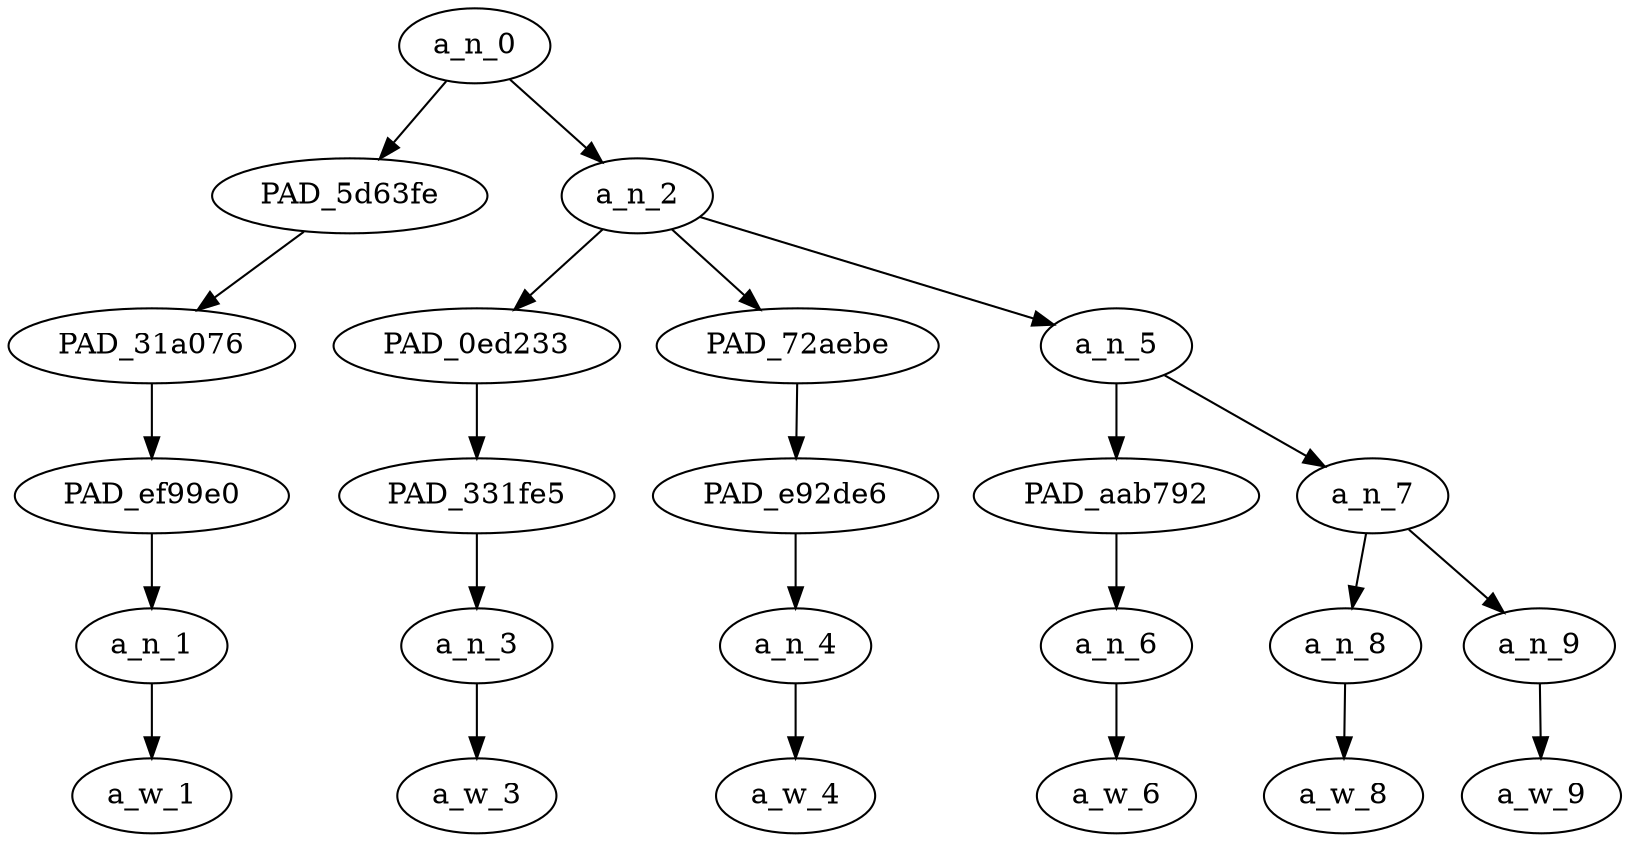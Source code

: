strict digraph "" {
	a_n_0	[div_dir=1,
		index=0,
		level=5,
		pos="1.125,5!",
		text_span="[0, 1, 2, 3, 4, 5]",
		value=1.00000002];
	PAD_5d63fe	[div_dir=1,
		index=0,
		level=4,
		pos="0.0,4!",
		text_span="[0]",
		value=0.05862543];
	a_n_0 -> PAD_5d63fe;
	a_n_2	[div_dir=1,
		index=1,
		level=4,
		pos="2.25,4!",
		text_span="[1, 2, 3, 4, 5]",
		value=0.93929719];
	a_n_0 -> a_n_2;
	PAD_31a076	[div_dir=1,
		index=0,
		level=3,
		pos="0.0,3!",
		text_span="[0]",
		value=0.05862543];
	PAD_5d63fe -> PAD_31a076;
	PAD_ef99e0	[div_dir=1,
		index=0,
		level=2,
		pos="0.0,2!",
		text_span="[0]",
		value=0.05862543];
	PAD_31a076 -> PAD_ef99e0;
	a_n_1	[div_dir=1,
		index=0,
		level=1,
		pos="0.0,1!",
		text_span="[0]",
		value=0.05862543];
	PAD_ef99e0 -> a_n_1;
	a_w_1	[div_dir=0,
		index=0,
		level=0,
		pos="0,0!",
		text_span="[0]",
		value=i];
	a_n_1 -> a_w_1;
	PAD_0ed233	[div_dir=1,
		index=1,
		level=3,
		pos="1.0,3!",
		text_span="[1]",
		value=0.04572919];
	a_n_2 -> PAD_0ed233;
	PAD_72aebe	[div_dir=-1,
		index=2,
		level=3,
		pos="2.0,3!",
		text_span="[2]",
		value=0.04987405];
	a_n_2 -> PAD_72aebe;
	a_n_5	[div_dir=1,
		index=3,
		level=3,
		pos="3.75,3!",
		text_span="[3, 4, 5]",
		value=0.84169380];
	a_n_2 -> a_n_5;
	PAD_331fe5	[div_dir=1,
		index=1,
		level=2,
		pos="1.0,2!",
		text_span="[1]",
		value=0.04572919];
	PAD_0ed233 -> PAD_331fe5;
	a_n_3	[div_dir=1,
		index=1,
		level=1,
		pos="1.0,1!",
		text_span="[1]",
		value=0.04572919];
	PAD_331fe5 -> a_n_3;
	a_w_3	[div_dir=0,
		index=1,
		level=0,
		pos="1,0!",
		text_span="[1]",
		value=do];
	a_n_3 -> a_w_3;
	PAD_e92de6	[div_dir=-1,
		index=2,
		level=2,
		pos="2.0,2!",
		text_span="[2]",
		value=0.04987405];
	PAD_72aebe -> PAD_e92de6;
	a_n_4	[div_dir=-1,
		index=2,
		level=1,
		pos="2.0,1!",
		text_span="[2]",
		value=0.04987405];
	PAD_e92de6 -> a_n_4;
	a_w_4	[div_dir=0,
		index=2,
		level=0,
		pos="2,0!",
		text_span="[2]",
		value=not];
	a_n_4 -> a_w_4;
	PAD_aab792	[div_dir=1,
		index=3,
		level=2,
		pos="3.0,2!",
		text_span="[3]",
		value=0.09406563];
	a_n_5 -> PAD_aab792;
	a_n_7	[div_dir=1,
		index=4,
		level=2,
		pos="4.5,2!",
		text_span="[4, 5]",
		value=0.74543967];
	a_n_5 -> a_n_7;
	a_n_6	[div_dir=1,
		index=3,
		level=1,
		pos="3.0,1!",
		text_span="[3]",
		value=0.09406563];
	PAD_aab792 -> a_n_6;
	a_w_6	[div_dir=0,
		index=3,
		level=0,
		pos="3,0!",
		text_span="[3]",
		value=listen];
	a_n_6 -> a_w_6;
	a_n_8	[div_dir=1,
		index=4,
		level=1,
		pos="4.0,1!",
		text_span="[4]",
		value=0.05272655];
	a_n_7 -> a_n_8;
	a_n_9	[div_dir=1,
		index=5,
		level=1,
		pos="5.0,1!",
		text_span="[5]",
		value=0.69061760];
	a_n_7 -> a_n_9;
	a_w_8	[div_dir=0,
		index=4,
		level=0,
		pos="4,0!",
		text_span="[4]",
		value=to];
	a_n_8 -> a_w_8;
	a_w_9	[div_dir=0,
		index=5,
		level=0,
		pos="5,0!",
		text_span="[5]",
		value=niggershitbullshit];
	a_n_9 -> a_w_9;
}
